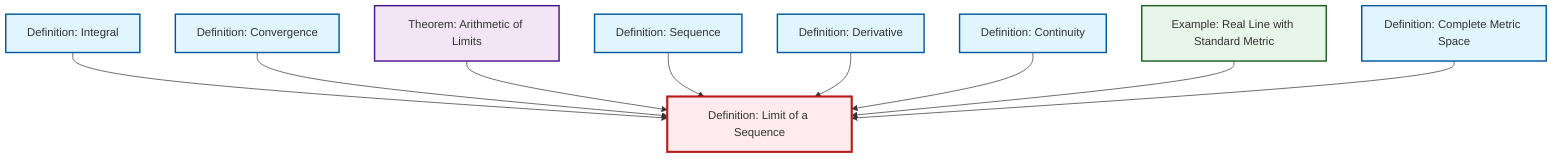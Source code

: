 graph TD
    classDef definition fill:#e1f5fe,stroke:#01579b,stroke-width:2px
    classDef theorem fill:#f3e5f5,stroke:#4a148c,stroke-width:2px
    classDef axiom fill:#fff3e0,stroke:#e65100,stroke-width:2px
    classDef example fill:#e8f5e9,stroke:#1b5e20,stroke-width:2px
    classDef current fill:#ffebee,stroke:#b71c1c,stroke-width:3px
    def-limit["Definition: Limit of a Sequence"]:::definition
    thm-limit-arithmetic["Theorem: Arithmetic of Limits"]:::theorem
    def-sequence["Definition: Sequence"]:::definition
    def-convergence["Definition: Convergence"]:::definition
    def-complete-metric-space["Definition: Complete Metric Space"]:::definition
    ex-real-line-metric["Example: Real Line with Standard Metric"]:::example
    def-integral["Definition: Integral"]:::definition
    def-continuity["Definition: Continuity"]:::definition
    def-derivative["Definition: Derivative"]:::definition
    def-integral --> def-limit
    def-convergence --> def-limit
    thm-limit-arithmetic --> def-limit
    def-sequence --> def-limit
    def-derivative --> def-limit
    def-continuity --> def-limit
    ex-real-line-metric --> def-limit
    def-complete-metric-space --> def-limit
    class def-limit current